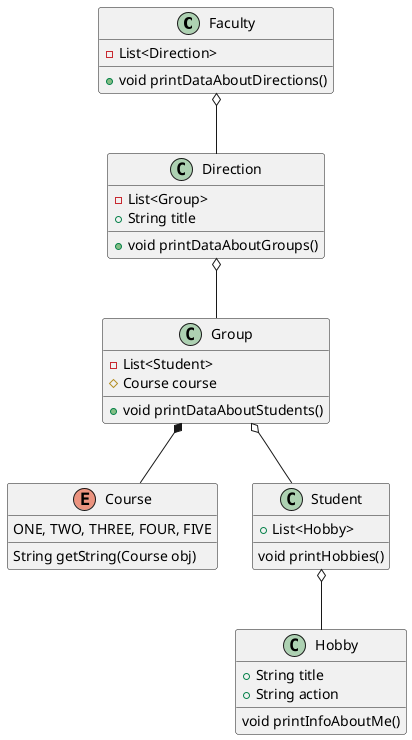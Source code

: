 @startuml

class Faculty {
    - List<Direction>
    + void printDataAboutDirections()
}
class Direction {
    - List<Group>
    + String title
    + void printDataAboutGroups()
}
enum Course {
    ONE, TWO, THREE, FOUR, FIVE
    String getString(Course obj)
}
class Hobby {
    + String title
    + String action

    void printInfoAboutMe()
}
class Student {
    + List<Hobby>
    void printHobbies()
}
class Group {
    - List<Student>
    # Course course
    + void printDataAboutStudents()
}

Faculty o-- Direction
Direction o-- Group
Group *-- Course
Group o-- Student
Student o-- Hobby

@enduml